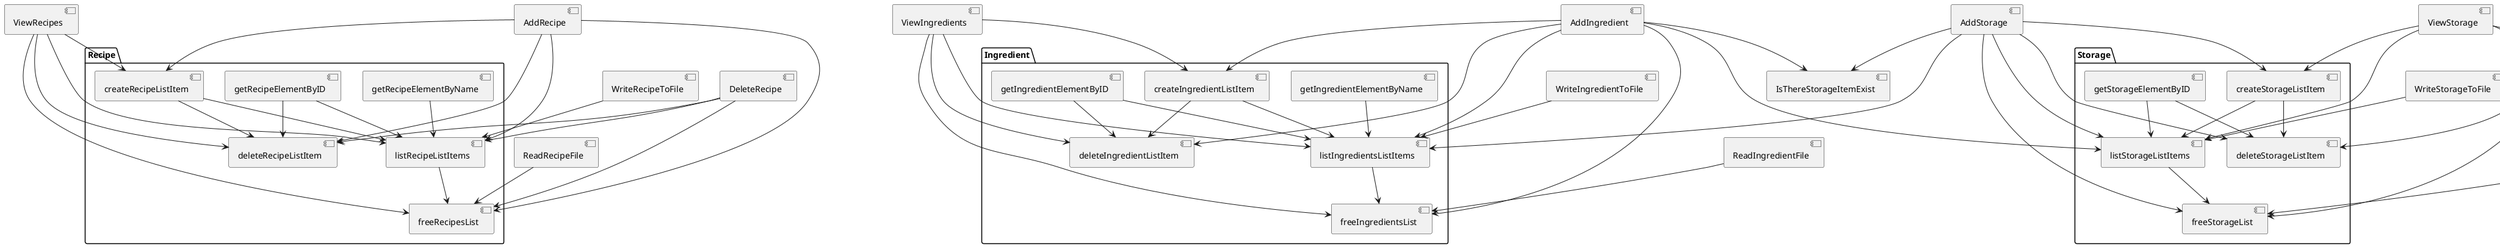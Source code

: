 @startuml Connection

' Define the boxes for different sections of functions
package "Recipe" {
  [createRecipeListItem] --> [listRecipeListItems]
  [createRecipeListItem] --> [deleteRecipeListItem]
  [listRecipeListItems] --> [freeRecipesList]
  [getRecipeElementByName] --> [listRecipeListItems]
  [getRecipeElementByID] --> [listRecipeListItems]
  [getRecipeElementByID] --> [deleteRecipeListItem]
}

package "Ingredient" {
  [createIngredientListItem] --> [listIngredientsListItems]
  [createIngredientListItem] --> [deleteIngredientListItem]
  [listIngredientsListItems] --> [freeIngredientsList]
  [getIngredientElementByName] --> [listIngredientsListItems]
  [getIngredientElementByID] --> [listIngredientsListItems]
  [getIngredientElementByID] --> [deleteIngredientListItem]
}

package "Storage" {
  [createStorageListItem] --> [listStorageListItems]
  [createStorageListItem] --> [deleteStorageListItem]
  [listStorageListItems] --> [freeStorageList]
  [getStorageElementByID] --> [listStorageListItems]
  [getStorageElementByID] --> [deleteStorageListItem]
}

package "Connection" {
  [createConnectionListItem] --> [listConnectionListItems]
  [createConnectionListItem] --> [deleteConnectionListItem]
  [listConnectionListItems] --> [freeConnectionList]
  [getConnectionRecipeElementByID] --> [listConnectionListItems]
  [getConnectionRecipeElementByID] --> [deleteConnectionListItem]
  [getConnectionIngredientElementByID] --> [listConnectionListItems]
  [getConnectionIngredientElementByID] --> [deleteConnectionListItem]
}

package "Logs" {
  [createLogsListItem] --> [listLogsListItems]
  [createLogsListItem] --> [deleteLogListItem]
  [listLogsListItems] --> [freeLogsList]
  [getLogElementByID] --> [listLogsListItems]
  [getLogElementByID] --> [deleteLogListItem]
}

' Define the flow of functions within different sections
[ViewRecipes] --> [listRecipeListItems]
[ViewRecipes] --> [deleteRecipeListItem]
[ViewRecipes] --> [createRecipeListItem]
[ViewRecipes] --> [freeRecipesList]

[AddRecipe] --> [listRecipeListItems]
[AddRecipe] --> [deleteRecipeListItem]
[AddRecipe] --> [createRecipeListItem]
[AddRecipe] --> [freeRecipesList]

[DeleteRecipe] --> [listRecipeListItems]
[DeleteRecipe] --> [deleteRecipeListItem]
[DeleteRecipe] --> [freeRecipesList]

[ViewIngredients] --> [listIngredientsListItems]
[ViewIngredients] --> [deleteIngredientListItem]
[ViewIngredients] --> [createIngredientListItem]
[ViewIngredients] --> [freeIngredientsList]

[AddIngredient] --> [listIngredientsListItems]
[AddIngredient] --> [deleteIngredientListItem]
[AddIngredient] --> [createIngredientListItem]
[AddIngredient] --> [freeIngredientsList]
[AddIngredient] --> [IsThereStorageItemExist]
[AddIngredient] --> [listStorageListItems]

[ViewStorage] --> [listStorageListItems]
[ViewStorage] --> [deleteStorageListItem]
[ViewStorage] --> [createStorageListItem]
[ViewStorage] --> [freeStorageList]

[AddStorage] --> [listStorageListItems]
[AddStorage] --> [deleteStorageListItem]
[AddStorage] --> [createStorageListItem]
[AddStorage] --> [freeStorageList]
[AddStorage] --> [IsThereStorageItemExist]
[AddStorage] --> [listIngredientsListItems]

[SelectAndCookRecipe] --> [getConnectionRecipeElementByID]
[SelectAndCookRecipe] --> [listConnectionListItems]
[SelectAndCookRecipe] --> [deleteConnectionListItem]
[SelectAndCookRecipe] --> [createConnectionListItem]
[SelectAndCookRecipe] --> [freeConnectionList]
[SelectAndCookRecipe] --> [getConnectionIngredientElementByID]

[ViewLogs] --> [listLogsListItems]
[ViewLogs] --> [deleteLogListItem]
[ViewLogs] --> [createLogsListItem]
[ViewLogs] --> [freeLogsList]

[ReadRecipeFile] --> [freeRecipesList]
[ReadIngredientFile] --> [freeIngredientsList]
[ReadStorageFile] --> [freeStorageList]

[WriteRecipeToFile] --> [listRecipeListItems]
[WriteIngredientToFile] --> [listIngredientsListItems]
[WriteStorageToFile] --> [listStorageListItems]
[WriteConnenctionToFile] --> [listConnectionListItems]
[WriteLogsToFile] --> [listLogsListItems]

@enduml